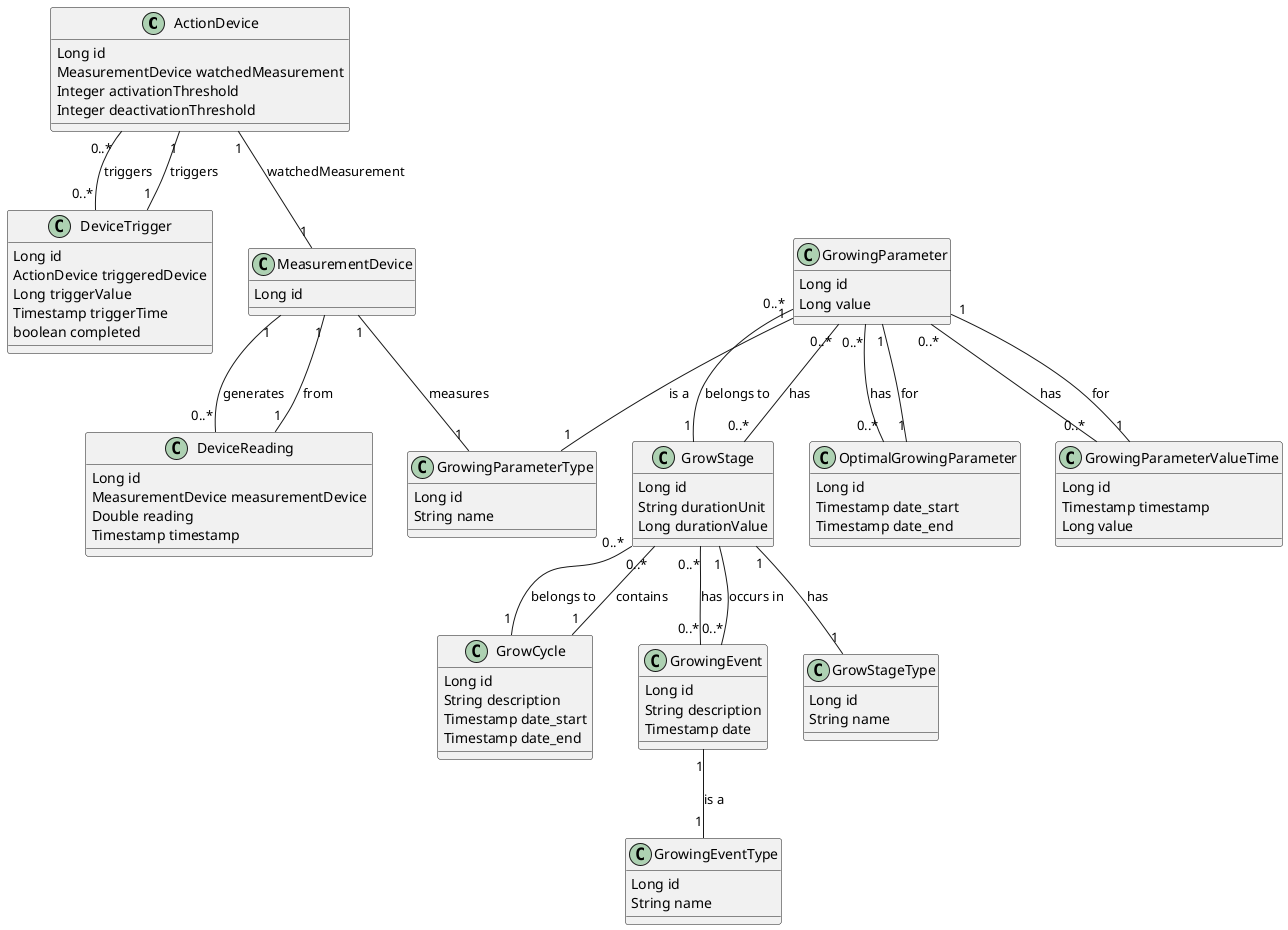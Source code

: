 @startuml
class ActionDevice {
    Long id
    MeasurementDevice watchedMeasurement
    Integer activationThreshold
    Integer deactivationThreshold
}

class DeviceReading {
    Long id
    MeasurementDevice measurementDevice
    Double reading
    Timestamp timestamp
}

class DeviceTrigger {
    Long id
    ActionDevice triggeredDevice
    Long triggerValue
    Timestamp triggerTime
    boolean completed
}

class GrowCycle {
    Long id
    String description
    Timestamp date_start
    Timestamp date_end
}

class GrowingEvent {
    Long id
    String description
    Timestamp date
}

class GrowingEventType {
    Long id
    String name
}

class GrowingParameter {
    Long id
    Long value
}

class GrowingParameterType {
    Long id
    String name
}

class GrowStage {
    Long id
    String durationUnit
    Long durationValue
}

class GrowStageType {
    Long id
    String name
}

class MeasurementDevice {
    Long id
}

class OptimalGrowingParameter {
    Long id
    Timestamp date_start
    Timestamp date_end
}

class GrowingParameterValueTime {
    Long id
    Timestamp timestamp
    Long value
}

GrowCycle "1" -- "0..*" GrowStage : contains
GrowStage "1" -- "1" GrowStageType : has
GrowStage "0..*" -- "1" GrowCycle : belongs to
GrowStage "0..*" -- "0..*" GrowingEvent : has
GrowStage "0..*" -- "0..*" GrowingParameter : has
GrowingEvent "1" -- "1" GrowingEventType : is a
GrowingEvent "0..*" -- "1" GrowStage : occurs in
GrowingParameter "1" -- "1" GrowingParameterType : is a
GrowingParameter "0..*" -- "0..*" GrowingParameterValueTime : has
GrowingParameter "0..*" -- "0..*" OptimalGrowingParameter : has
GrowingParameter "0..*" -- "1" GrowStage : belongs to
MeasurementDevice "1" -- "1" GrowingParameterType : measures
ActionDevice "1" -- "1" MeasurementDevice : watchedMeasurement
DeviceReading "1" -- "1" MeasurementDevice : from
DeviceTrigger "1" -- "1" ActionDevice : triggers
OptimalGrowingParameter "1" -- "1" GrowingParameter : for
GrowingParameterValueTime "1" -- "1" GrowingParameter : for

MeasurementDevice "1" -- "0..*" DeviceReading : generates
ActionDevice "0..*" -- "0..*" DeviceTrigger : triggers
@enduml